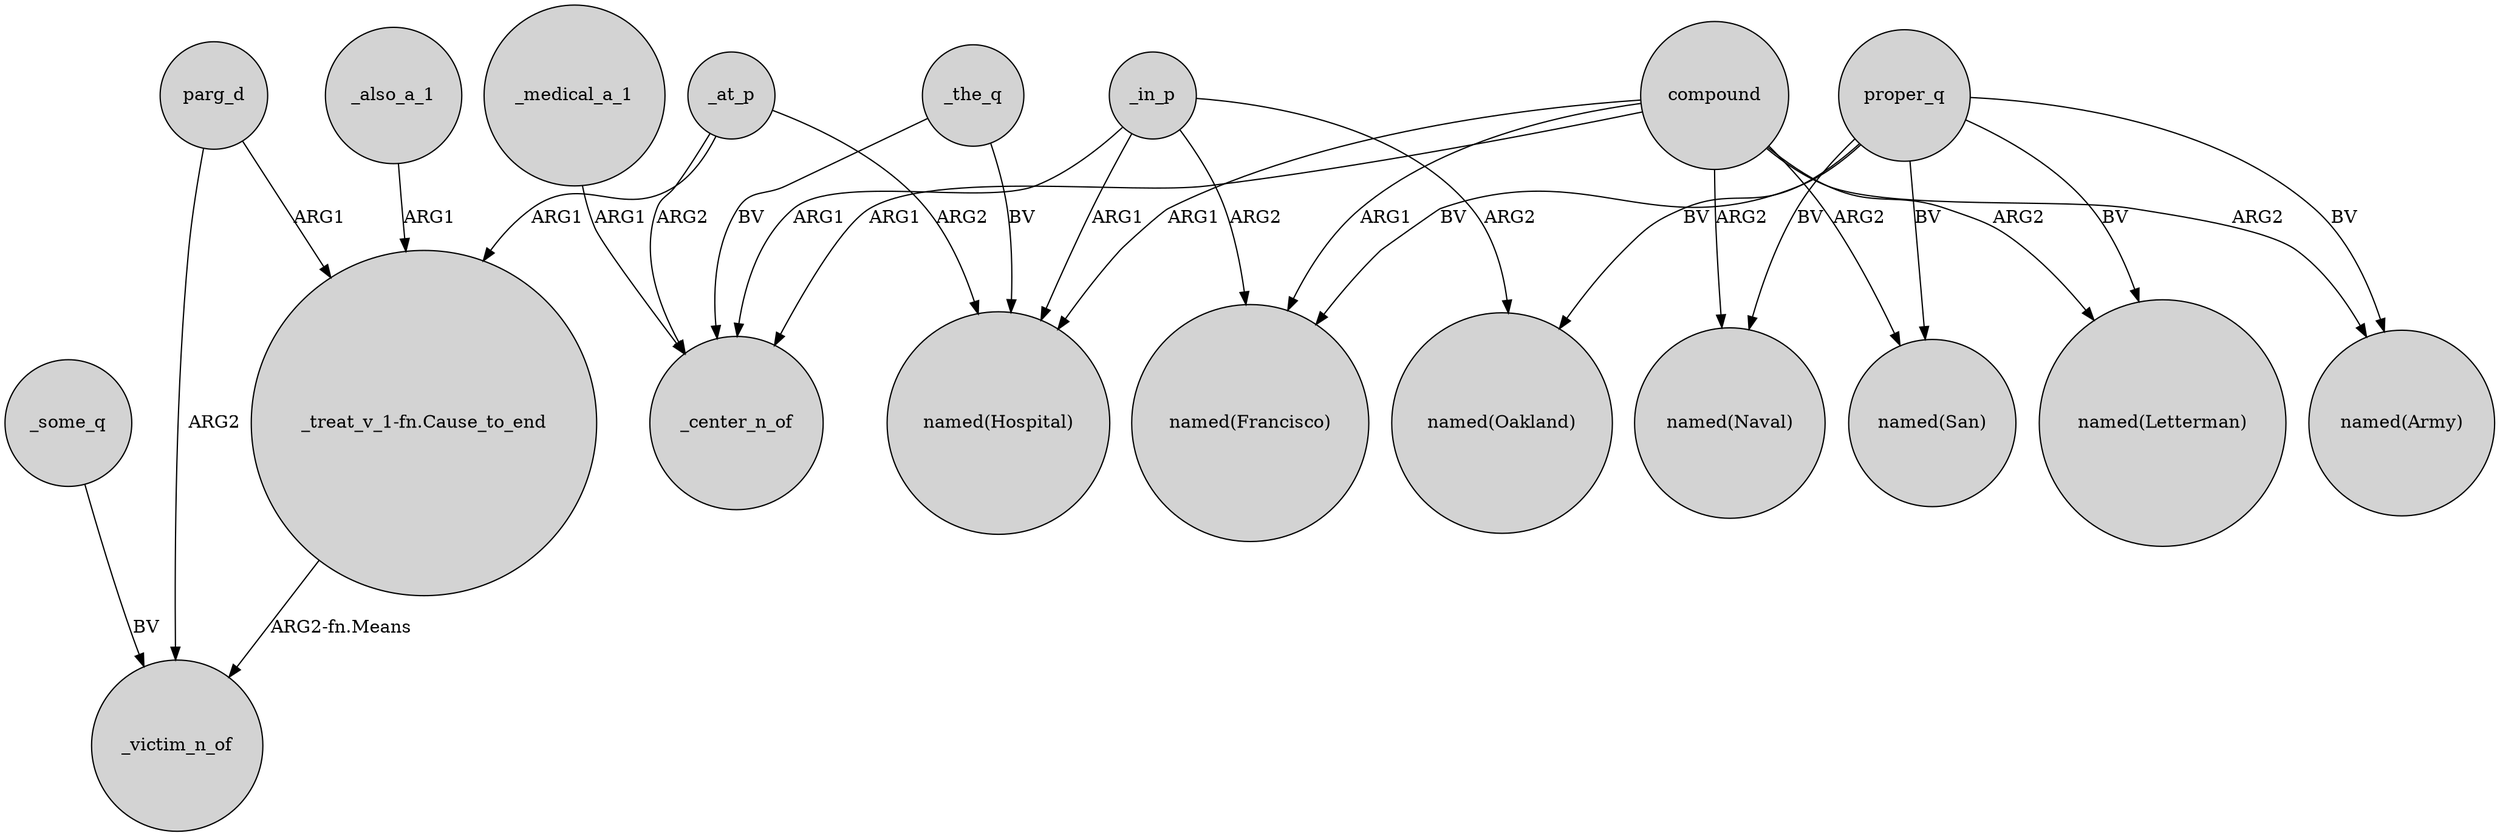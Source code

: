 digraph {
	node [shape=circle style=filled]
	_some_q -> _victim_n_of [label=BV]
	_also_a_1 -> "_treat_v_1-fn.Cause_to_end" [label=ARG1]
	compound -> _center_n_of [label=ARG1]
	_at_p -> _center_n_of [label=ARG2]
	_at_p -> "named(Hospital)" [label=ARG2]
	proper_q -> "named(Army)" [label=BV]
	_in_p -> "named(Francisco)" [label=ARG2]
	_at_p -> "_treat_v_1-fn.Cause_to_end" [label=ARG1]
	proper_q -> "named(Naval)" [label=BV]
	parg_d -> _victim_n_of [label=ARG2]
	parg_d -> "_treat_v_1-fn.Cause_to_end" [label=ARG1]
	_the_q -> _center_n_of [label=BV]
	_the_q -> "named(Hospital)" [label=BV]
	compound -> "named(Army)" [label=ARG2]
	compound -> "named(Naval)" [label=ARG2]
	compound -> "named(Hospital)" [label=ARG1]
	"_treat_v_1-fn.Cause_to_end" -> _victim_n_of [label="ARG2-fn.Means"]
	_in_p -> _center_n_of [label=ARG1]
	compound -> "named(Francisco)" [label=ARG1]
	_medical_a_1 -> _center_n_of [label=ARG1]
	compound -> "named(San)" [label=ARG2]
	_in_p -> "named(Oakland)" [label=ARG2]
	proper_q -> "named(Letterman)" [label=BV]
	proper_q -> "named(San)" [label=BV]
	_in_p -> "named(Hospital)" [label=ARG1]
	proper_q -> "named(Francisco)" [label=BV]
	compound -> "named(Letterman)" [label=ARG2]
	proper_q -> "named(Oakland)" [label=BV]
}
